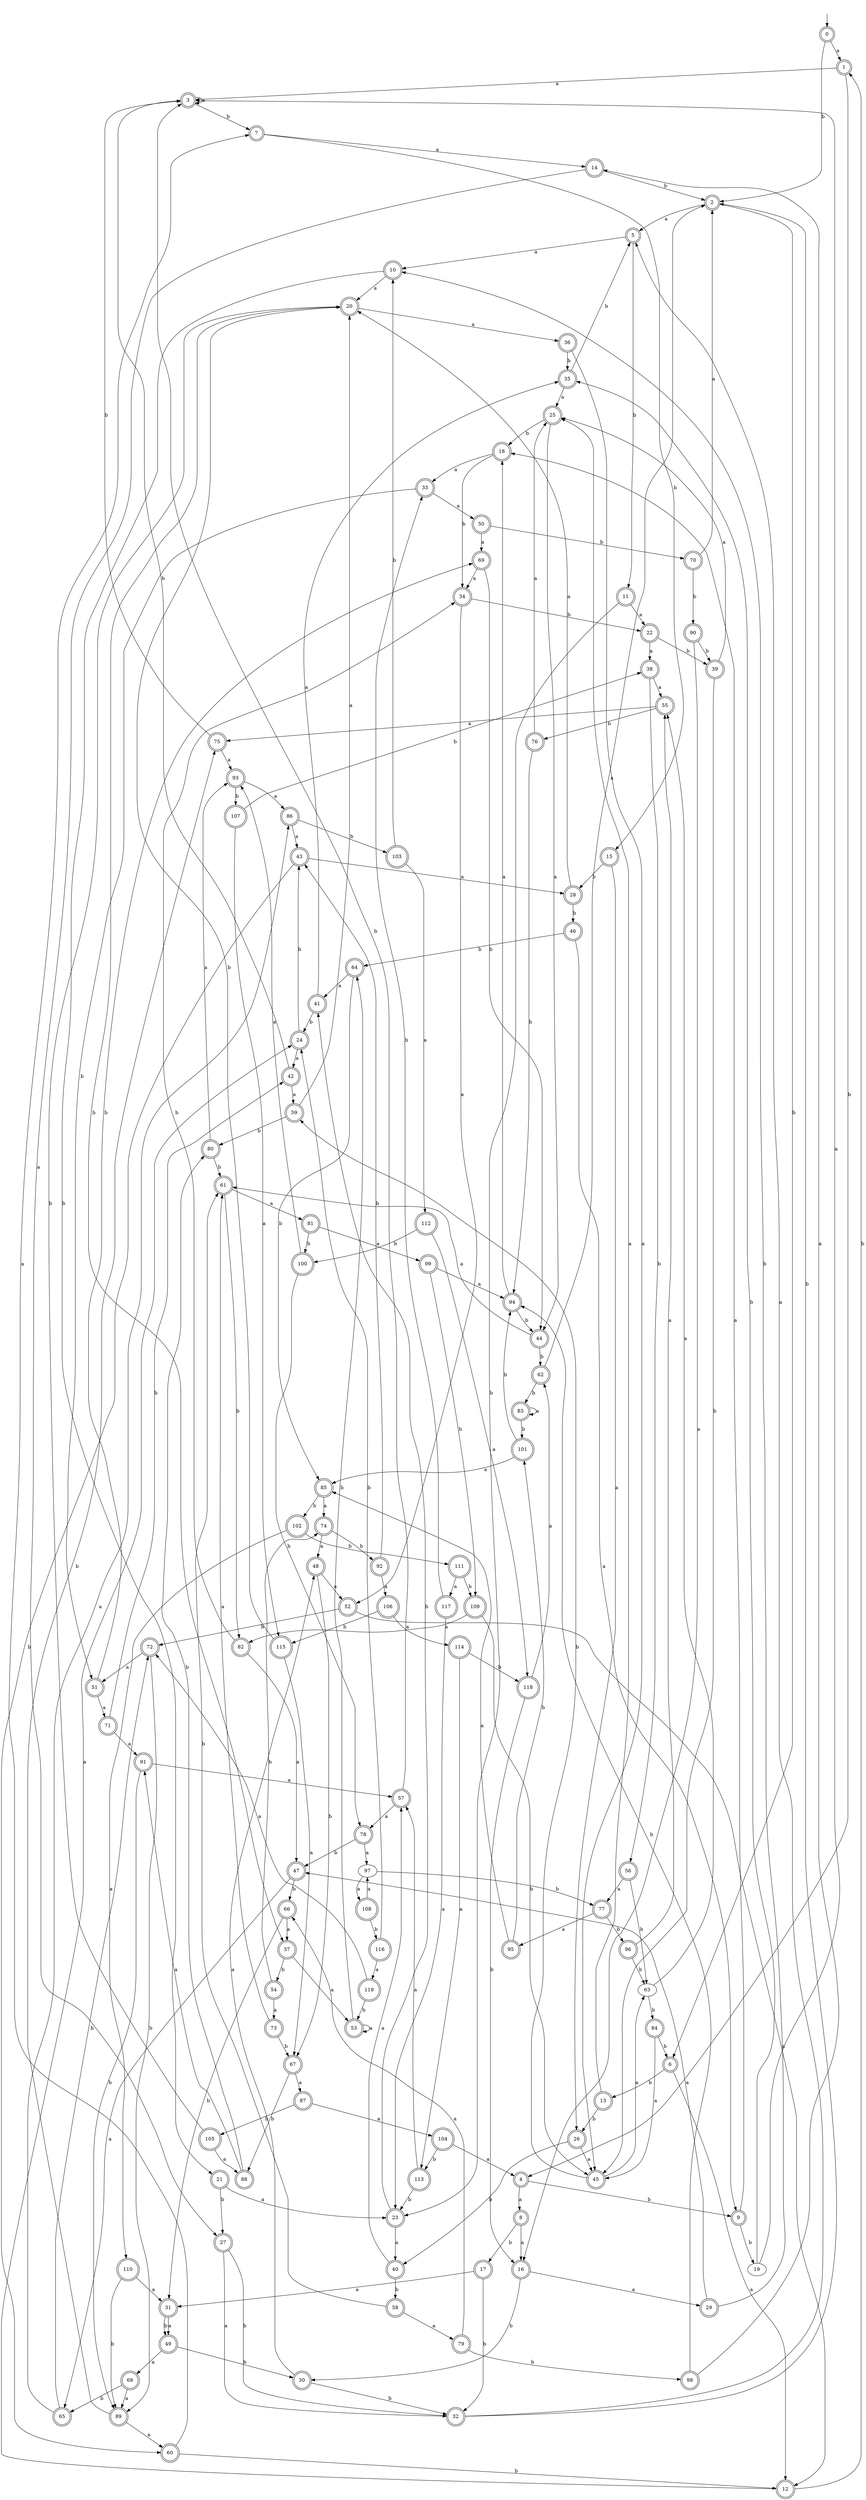 digraph RandomDFA {
  __start0 [label="", shape=none];
  __start0 -> 0 [label=""];
  0 [shape=circle] [shape=doublecircle]
  0 -> 1 [label="a"]
  0 -> 2 [label="b"]
  1 [shape=doublecircle]
  1 -> 3 [label="a"]
  1 -> 4 [label="b"]
  2 [shape=doublecircle]
  2 -> 5 [label="a"]
  2 -> 6 [label="b"]
  3 [shape=doublecircle]
  3 -> 3 [label="a"]
  3 -> 7 [label="b"]
  4 [shape=doublecircle]
  4 -> 8 [label="a"]
  4 -> 9 [label="b"]
  5 [shape=doublecircle]
  5 -> 10 [label="a"]
  5 -> 11 [label="b"]
  6 [shape=doublecircle]
  6 -> 12 [label="a"]
  6 -> 13 [label="b"]
  7 [shape=doublecircle]
  7 -> 14 [label="a"]
  7 -> 15 [label="b"]
  8 [shape=doublecircle]
  8 -> 16 [label="a"]
  8 -> 17 [label="b"]
  9 [shape=doublecircle]
  9 -> 18 [label="a"]
  9 -> 19 [label="b"]
  10 [shape=doublecircle]
  10 -> 20 [label="a"]
  10 -> 21 [label="b"]
  11 [shape=doublecircle]
  11 -> 22 [label="a"]
  11 -> 23 [label="b"]
  12 [shape=doublecircle]
  12 -> 24 [label="a"]
  12 -> 1 [label="b"]
  13 [shape=doublecircle]
  13 -> 25 [label="a"]
  13 -> 26 [label="b"]
  14 [shape=doublecircle]
  14 -> 27 [label="a"]
  14 -> 2 [label="b"]
  15 [shape=doublecircle]
  15 -> 26 [label="a"]
  15 -> 28 [label="b"]
  16 [shape=doublecircle]
  16 -> 29 [label="a"]
  16 -> 30 [label="b"]
  17 [shape=doublecircle]
  17 -> 31 [label="a"]
  17 -> 32 [label="b"]
  18 [shape=doublecircle]
  18 -> 33 [label="a"]
  18 -> 34 [label="b"]
  19
  19 -> 3 [label="a"]
  19 -> 35 [label="b"]
  20 [shape=doublecircle]
  20 -> 36 [label="a"]
  20 -> 37 [label="b"]
  21 [shape=doublecircle]
  21 -> 23 [label="a"]
  21 -> 27 [label="b"]
  22 [shape=doublecircle]
  22 -> 38 [label="a"]
  22 -> 39 [label="b"]
  23 [shape=doublecircle]
  23 -> 40 [label="a"]
  23 -> 41 [label="b"]
  24 [shape=doublecircle]
  24 -> 42 [label="a"]
  24 -> 43 [label="b"]
  25 [shape=doublecircle]
  25 -> 44 [label="a"]
  25 -> 18 [label="b"]
  26 [shape=doublecircle]
  26 -> 45 [label="a"]
  26 -> 40 [label="b"]
  27 [shape=doublecircle]
  27 -> 32 [label="a"]
  27 -> 32 [label="b"]
  28 [shape=doublecircle]
  28 -> 20 [label="a"]
  28 -> 46 [label="b"]
  29 [shape=doublecircle]
  29 -> 47 [label="a"]
  29 -> 10 [label="b"]
  30 [shape=doublecircle]
  30 -> 48 [label="a"]
  30 -> 32 [label="b"]
  31 [shape=doublecircle]
  31 -> 49 [label="a"]
  31 -> 49 [label="b"]
  32 [shape=doublecircle]
  32 -> 5 [label="a"]
  32 -> 2 [label="b"]
  33 [shape=doublecircle]
  33 -> 50 [label="a"]
  33 -> 51 [label="b"]
  34 [shape=doublecircle]
  34 -> 52 [label="a"]
  34 -> 22 [label="b"]
  35 [shape=doublecircle]
  35 -> 25 [label="a"]
  35 -> 5 [label="b"]
  36 [shape=doublecircle]
  36 -> 45 [label="a"]
  36 -> 35 [label="b"]
  37 [shape=doublecircle]
  37 -> 53 [label="a"]
  37 -> 54 [label="b"]
  38 [shape=doublecircle]
  38 -> 55 [label="a"]
  38 -> 56 [label="b"]
  39 [shape=doublecircle]
  39 -> 25 [label="a"]
  39 -> 45 [label="b"]
  40 [shape=doublecircle]
  40 -> 57 [label="a"]
  40 -> 58 [label="b"]
  41 [shape=doublecircle]
  41 -> 35 [label="a"]
  41 -> 24 [label="b"]
  42 [shape=doublecircle]
  42 -> 59 [label="a"]
  42 -> 3 [label="b"]
  43 [shape=doublecircle]
  43 -> 28 [label="a"]
  43 -> 60 [label="b"]
  44 [shape=doublecircle]
  44 -> 61 [label="a"]
  44 -> 62 [label="b"]
  45 [shape=doublecircle]
  45 -> 63 [label="a"]
  45 -> 59 [label="b"]
  46 [shape=doublecircle]
  46 -> 9 [label="a"]
  46 -> 64 [label="b"]
  47 [shape=doublecircle]
  47 -> 65 [label="a"]
  47 -> 66 [label="b"]
  48 [shape=doublecircle]
  48 -> 52 [label="a"]
  48 -> 67 [label="b"]
  49 [shape=doublecircle]
  49 -> 68 [label="a"]
  49 -> 30 [label="b"]
  50 [shape=doublecircle]
  50 -> 69 [label="a"]
  50 -> 70 [label="b"]
  51 [shape=doublecircle]
  51 -> 71 [label="a"]
  51 -> 69 [label="b"]
  52 [shape=doublecircle]
  52 -> 12 [label="a"]
  52 -> 72 [label="b"]
  53 [shape=doublecircle]
  53 -> 53 [label="a"]
  53 -> 64 [label="b"]
  54 [shape=doublecircle]
  54 -> 73 [label="a"]
  54 -> 74 [label="b"]
  55 [shape=doublecircle]
  55 -> 75 [label="a"]
  55 -> 76 [label="b"]
  56 [shape=doublecircle]
  56 -> 77 [label="a"]
  56 -> 63 [label="b"]
  57 [shape=doublecircle]
  57 -> 78 [label="a"]
  57 -> 3 [label="b"]
  58 [shape=doublecircle]
  58 -> 79 [label="a"]
  58 -> 61 [label="b"]
  59 [shape=doublecircle]
  59 -> 20 [label="a"]
  59 -> 80 [label="b"]
  60 [shape=doublecircle]
  60 -> 7 [label="a"]
  60 -> 12 [label="b"]
  61 [shape=doublecircle]
  61 -> 81 [label="a"]
  61 -> 82 [label="b"]
  62 [shape=doublecircle]
  62 -> 2 [label="a"]
  62 -> 83 [label="b"]
  63
  63 -> 55 [label="a"]
  63 -> 84 [label="b"]
  64 [shape=doublecircle]
  64 -> 41 [label="a"]
  64 -> 85 [label="b"]
  65 [shape=doublecircle]
  65 -> 86 [label="a"]
  65 -> 72 [label="b"]
  66 [shape=doublecircle]
  66 -> 37 [label="a"]
  66 -> 31 [label="b"]
  67 [shape=doublecircle]
  67 -> 87 [label="a"]
  67 -> 88 [label="b"]
  68 [shape=doublecircle]
  68 -> 89 [label="a"]
  68 -> 65 [label="b"]
  69 [shape=doublecircle]
  69 -> 34 [label="a"]
  69 -> 44 [label="b"]
  70 [shape=doublecircle]
  70 -> 2 [label="a"]
  70 -> 90 [label="b"]
  71 [shape=doublecircle]
  71 -> 91 [label="a"]
  71 -> 42 [label="b"]
  72 [shape=doublecircle]
  72 -> 51 [label="a"]
  72 -> 89 [label="b"]
  73 [shape=doublecircle]
  73 -> 61 [label="a"]
  73 -> 67 [label="b"]
  74 [shape=doublecircle]
  74 -> 48 [label="a"]
  74 -> 92 [label="b"]
  75 [shape=doublecircle]
  75 -> 93 [label="a"]
  75 -> 3 [label="b"]
  76 [shape=doublecircle]
  76 -> 25 [label="a"]
  76 -> 94 [label="b"]
  77 [shape=doublecircle]
  77 -> 95 [label="a"]
  77 -> 96 [label="b"]
  78 [shape=doublecircle]
  78 -> 97 [label="a"]
  78 -> 47 [label="b"]
  79 [shape=doublecircle]
  79 -> 66 [label="a"]
  79 -> 98 [label="b"]
  80 [shape=doublecircle]
  80 -> 93 [label="a"]
  80 -> 61 [label="b"]
  81 [shape=doublecircle]
  81 -> 99 [label="a"]
  81 -> 100 [label="b"]
  82 [shape=doublecircle]
  82 -> 47 [label="a"]
  82 -> 34 [label="b"]
  83 [shape=doublecircle]
  83 -> 83 [label="a"]
  83 -> 101 [label="b"]
  84 [shape=doublecircle]
  84 -> 45 [label="a"]
  84 -> 6 [label="b"]
  85 [shape=doublecircle]
  85 -> 74 [label="a"]
  85 -> 102 [label="b"]
  86 [shape=doublecircle]
  86 -> 43 [label="a"]
  86 -> 103 [label="b"]
  87 [shape=doublecircle]
  87 -> 104 [label="a"]
  87 -> 105 [label="b"]
  88 [shape=doublecircle]
  88 -> 91 [label="a"]
  88 -> 80 [label="b"]
  89 [shape=doublecircle]
  89 -> 60 [label="a"]
  89 -> 75 [label="b"]
  90 [shape=doublecircle]
  90 -> 16 [label="a"]
  90 -> 39 [label="b"]
  91 [shape=doublecircle]
  91 -> 57 [label="a"]
  91 -> 89 [label="b"]
  92 [shape=doublecircle]
  92 -> 106 [label="a"]
  92 -> 43 [label="b"]
  93 [shape=doublecircle]
  93 -> 86 [label="a"]
  93 -> 107 [label="b"]
  94 [shape=doublecircle]
  94 -> 18 [label="a"]
  94 -> 44 [label="b"]
  95 [shape=doublecircle]
  95 -> 85 [label="a"]
  95 -> 101 [label="b"]
  96 [shape=doublecircle]
  96 -> 55 [label="a"]
  96 -> 63 [label="b"]
  97
  97 -> 108 [label="a"]
  97 -> 77 [label="b"]
  98 [shape=doublecircle]
  98 -> 14 [label="a"]
  98 -> 94 [label="b"]
  99 [shape=doublecircle]
  99 -> 94 [label="a"]
  99 -> 109 [label="b"]
  100 [shape=doublecircle]
  100 -> 93 [label="a"]
  100 -> 78 [label="b"]
  101 [shape=doublecircle]
  101 -> 85 [label="a"]
  101 -> 94 [label="b"]
  102 [shape=doublecircle]
  102 -> 110 [label="a"]
  102 -> 111 [label="b"]
  103 [shape=doublecircle]
  103 -> 112 [label="a"]
  103 -> 10 [label="b"]
  104 [shape=doublecircle]
  104 -> 4 [label="a"]
  104 -> 113 [label="b"]
  105 [shape=doublecircle]
  105 -> 88 [label="a"]
  105 -> 20 [label="b"]
  106 [shape=doublecircle]
  106 -> 114 [label="a"]
  106 -> 115 [label="b"]
  107 [shape=doublecircle]
  107 -> 115 [label="a"]
  107 -> 38 [label="b"]
  108 [shape=doublecircle]
  108 -> 97 [label="a"]
  108 -> 116 [label="b"]
  109 [shape=doublecircle]
  109 -> 82 [label="a"]
  109 -> 45 [label="b"]
  110 [shape=doublecircle]
  110 -> 31 [label="a"]
  110 -> 89 [label="b"]
  111 [shape=doublecircle]
  111 -> 117 [label="a"]
  111 -> 109 [label="b"]
  112 [shape=doublecircle]
  112 -> 118 [label="a"]
  112 -> 100 [label="b"]
  113 [shape=doublecircle]
  113 -> 57 [label="a"]
  113 -> 23 [label="b"]
  114 [shape=doublecircle]
  114 -> 113 [label="a"]
  114 -> 118 [label="b"]
  115 [shape=doublecircle]
  115 -> 67 [label="a"]
  115 -> 20 [label="b"]
  116 [shape=doublecircle]
  116 -> 119 [label="a"]
  116 -> 24 [label="b"]
  117 [shape=doublecircle]
  117 -> 23 [label="a"]
  117 -> 33 [label="b"]
  118 [shape=doublecircle]
  118 -> 62 [label="a"]
  118 -> 16 [label="b"]
  119 [shape=doublecircle]
  119 -> 72 [label="a"]
  119 -> 53 [label="b"]
}
